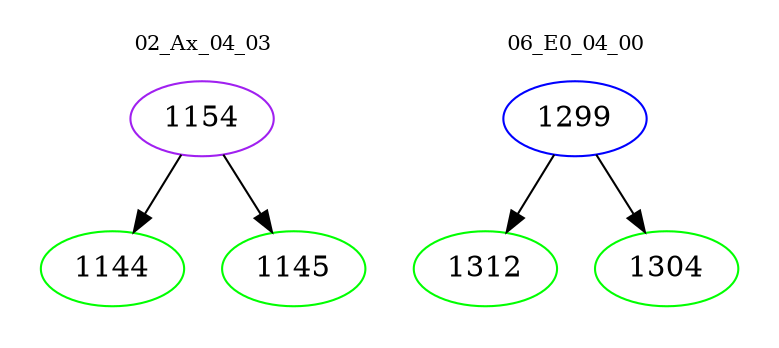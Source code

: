 digraph{
subgraph cluster_0 {
color = white
label = "02_Ax_04_03";
fontsize=10;
T0_1154 [label="1154", color="purple"]
T0_1154 -> T0_1144 [color="black"]
T0_1144 [label="1144", color="green"]
T0_1154 -> T0_1145 [color="black"]
T0_1145 [label="1145", color="green"]
}
subgraph cluster_1 {
color = white
label = "06_E0_04_00";
fontsize=10;
T1_1299 [label="1299", color="blue"]
T1_1299 -> T1_1312 [color="black"]
T1_1312 [label="1312", color="green"]
T1_1299 -> T1_1304 [color="black"]
T1_1304 [label="1304", color="green"]
}
}
